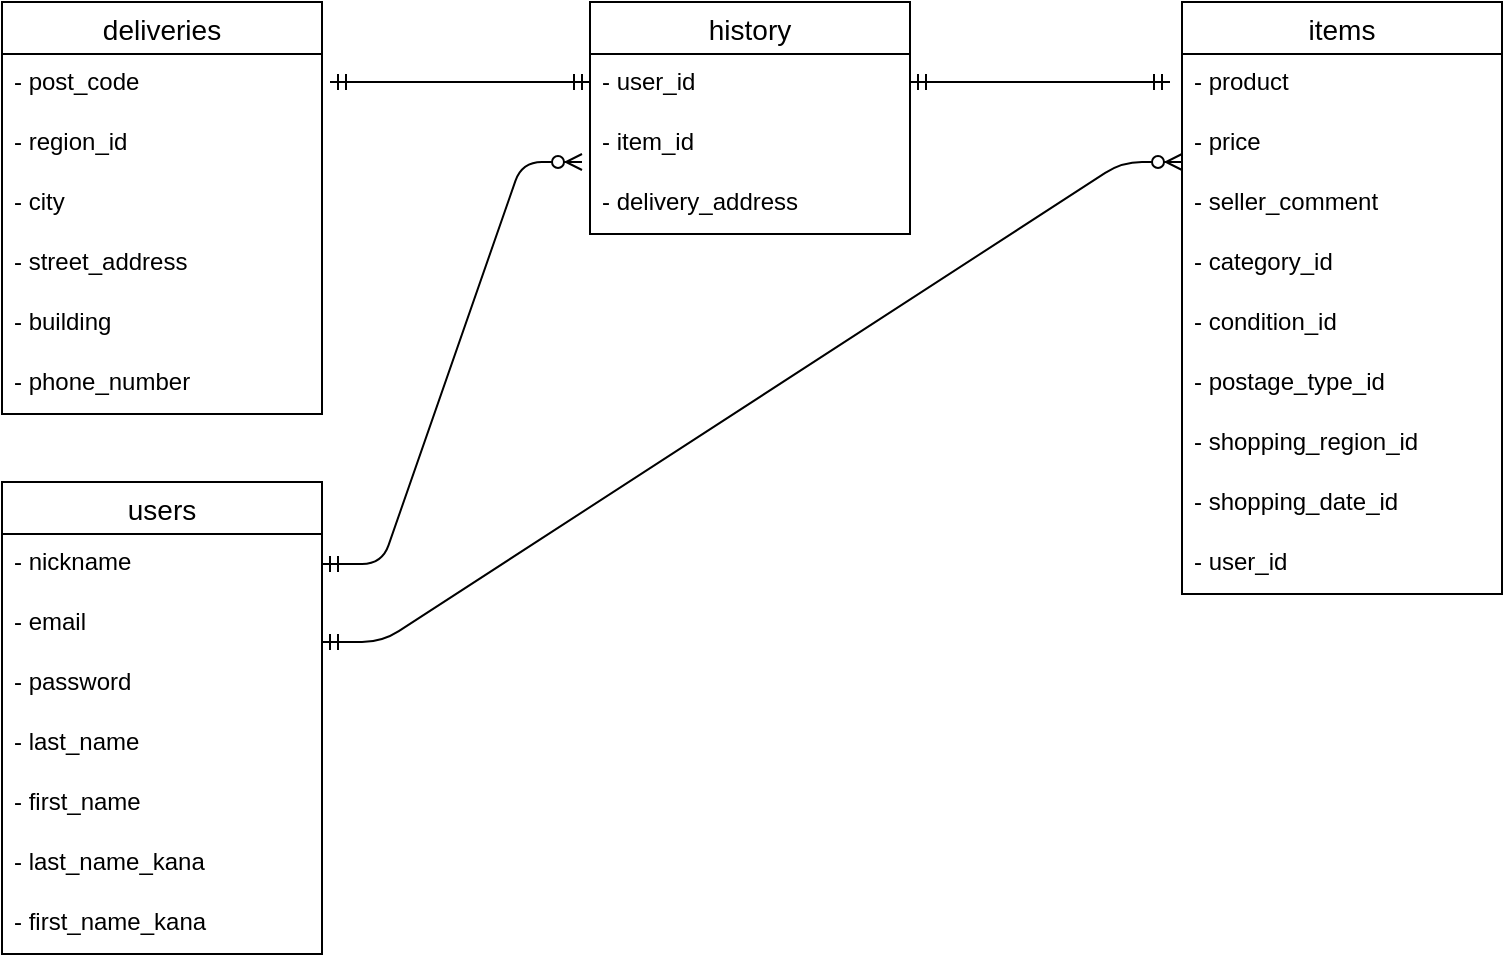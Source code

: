 <mxfile>
    <diagram id="tpBCkPBPPWNkwHJG2dz-" name="ページ1">
        <mxGraphModel dx="1130" dy="779" grid="1" gridSize="10" guides="1" tooltips="1" connect="1" arrows="1" fold="1" page="1" pageScale="1" pageWidth="827" pageHeight="1169" math="0" shadow="0">
            <root>
                <mxCell id="0"/>
                <mxCell id="1" parent="0"/>
                <mxCell id="Gim0EpA29cZEuP210Qib-1" value="users" style="swimlane;fontStyle=0;childLayout=stackLayout;horizontal=1;startSize=26;horizontalStack=0;resizeParent=1;resizeParentMax=0;resizeLast=0;collapsible=1;marginBottom=0;align=center;fontSize=14;" parent="1" vertex="1">
                    <mxGeometry x="40" y="280" width="160" height="236" as="geometry"/>
                </mxCell>
                <mxCell id="Gim0EpA29cZEuP210Qib-2" value="- nickname" style="text;strokeColor=none;fillColor=none;spacingLeft=4;spacingRight=4;overflow=hidden;rotatable=0;points=[[0,0.5],[1,0.5]];portConstraint=eastwest;fontSize=12;" parent="Gim0EpA29cZEuP210Qib-1" vertex="1">
                    <mxGeometry y="26" width="160" height="30" as="geometry"/>
                </mxCell>
                <mxCell id="Gim0EpA29cZEuP210Qib-3" value="- email" style="text;strokeColor=none;fillColor=none;spacingLeft=4;spacingRight=4;overflow=hidden;rotatable=0;points=[[0,0.5],[1,0.5]];portConstraint=eastwest;fontSize=12;" parent="Gim0EpA29cZEuP210Qib-1" vertex="1">
                    <mxGeometry y="56" width="160" height="30" as="geometry"/>
                </mxCell>
                <mxCell id="Gim0EpA29cZEuP210Qib-4" value="- password" style="text;strokeColor=none;fillColor=none;spacingLeft=4;spacingRight=4;overflow=hidden;rotatable=0;points=[[0,0.5],[1,0.5]];portConstraint=eastwest;fontSize=12;" parent="Gim0EpA29cZEuP210Qib-1" vertex="1">
                    <mxGeometry y="86" width="160" height="30" as="geometry"/>
                </mxCell>
                <mxCell id="Gim0EpA29cZEuP210Qib-5" value="- last_name   " style="text;strokeColor=none;fillColor=none;spacingLeft=4;spacingRight=4;overflow=hidden;rotatable=0;points=[[0,0.5],[1,0.5]];portConstraint=eastwest;fontSize=12;" parent="Gim0EpA29cZEuP210Qib-1" vertex="1">
                    <mxGeometry y="116" width="160" height="30" as="geometry"/>
                </mxCell>
                <mxCell id="Gim0EpA29cZEuP210Qib-6" value="- first_name" style="text;strokeColor=none;fillColor=none;spacingLeft=4;spacingRight=4;overflow=hidden;rotatable=0;points=[[0,0.5],[1,0.5]];portConstraint=eastwest;fontSize=12;" parent="Gim0EpA29cZEuP210Qib-1" vertex="1">
                    <mxGeometry y="146" width="160" height="30" as="geometry"/>
                </mxCell>
                <mxCell id="Gim0EpA29cZEuP210Qib-8" value="- last_name_kana" style="text;strokeColor=none;fillColor=none;spacingLeft=4;spacingRight=4;overflow=hidden;rotatable=0;points=[[0,0.5],[1,0.5]];portConstraint=eastwest;fontSize=12;" parent="Gim0EpA29cZEuP210Qib-1" vertex="1">
                    <mxGeometry y="176" width="160" height="30" as="geometry"/>
                </mxCell>
                <mxCell id="Gim0EpA29cZEuP210Qib-9" value="- first_name_kana" style="text;strokeColor=none;fillColor=none;spacingLeft=4;spacingRight=4;overflow=hidden;rotatable=0;points=[[0,0.5],[1,0.5]];portConstraint=eastwest;fontSize=12;" parent="Gim0EpA29cZEuP210Qib-1" vertex="1">
                    <mxGeometry y="206" width="160" height="30" as="geometry"/>
                </mxCell>
                <mxCell id="Gim0EpA29cZEuP210Qib-10" value="items" style="swimlane;fontStyle=0;childLayout=stackLayout;horizontal=1;startSize=26;horizontalStack=0;resizeParent=1;resizeParentMax=0;resizeLast=0;collapsible=1;marginBottom=0;align=center;fontSize=14;" parent="1" vertex="1">
                    <mxGeometry x="630" y="40" width="160" height="296" as="geometry"/>
                </mxCell>
                <mxCell id="Gim0EpA29cZEuP210Qib-11" value="- product" style="text;strokeColor=none;fillColor=none;spacingLeft=4;spacingRight=4;overflow=hidden;rotatable=0;points=[[0,0.5],[1,0.5]];portConstraint=eastwest;fontSize=12;" parent="Gim0EpA29cZEuP210Qib-10" vertex="1">
                    <mxGeometry y="26" width="160" height="30" as="geometry"/>
                </mxCell>
                <mxCell id="Gim0EpA29cZEuP210Qib-12" value="- price" style="text;strokeColor=none;fillColor=none;spacingLeft=4;spacingRight=4;overflow=hidden;rotatable=0;points=[[0,0.5],[1,0.5]];portConstraint=eastwest;fontSize=12;" parent="Gim0EpA29cZEuP210Qib-10" vertex="1">
                    <mxGeometry y="56" width="160" height="30" as="geometry"/>
                </mxCell>
                <mxCell id="Gim0EpA29cZEuP210Qib-13" value="- seller_comment" style="text;strokeColor=none;fillColor=none;spacingLeft=4;spacingRight=4;overflow=hidden;rotatable=0;points=[[0,0.5],[1,0.5]];portConstraint=eastwest;fontSize=12;" parent="Gim0EpA29cZEuP210Qib-10" vertex="1">
                    <mxGeometry y="86" width="160" height="30" as="geometry"/>
                </mxCell>
                <mxCell id="Gim0EpA29cZEuP210Qib-14" value="- category_id" style="text;strokeColor=none;fillColor=none;spacingLeft=4;spacingRight=4;overflow=hidden;rotatable=0;points=[[0,0.5],[1,0.5]];portConstraint=eastwest;fontSize=12;" parent="Gim0EpA29cZEuP210Qib-10" vertex="1">
                    <mxGeometry y="116" width="160" height="30" as="geometry"/>
                </mxCell>
                <mxCell id="Gim0EpA29cZEuP210Qib-15" value="- condition_id" style="text;strokeColor=none;fillColor=none;spacingLeft=4;spacingRight=4;overflow=hidden;rotatable=0;points=[[0,0.5],[1,0.5]];portConstraint=eastwest;fontSize=12;" parent="Gim0EpA29cZEuP210Qib-10" vertex="1">
                    <mxGeometry y="146" width="160" height="30" as="geometry"/>
                </mxCell>
                <mxCell id="Gim0EpA29cZEuP210Qib-17" value="- postage_type_id" style="text;strokeColor=none;fillColor=none;spacingLeft=4;spacingRight=4;overflow=hidden;rotatable=0;points=[[0,0.5],[1,0.5]];portConstraint=eastwest;fontSize=12;" parent="Gim0EpA29cZEuP210Qib-10" vertex="1">
                    <mxGeometry y="176" width="160" height="30" as="geometry"/>
                </mxCell>
                <mxCell id="2" value="- shopping_region_id" style="text;strokeColor=none;fillColor=none;spacingLeft=4;spacingRight=4;overflow=hidden;rotatable=0;points=[[0,0.5],[1,0.5]];portConstraint=eastwest;fontSize=12;" parent="Gim0EpA29cZEuP210Qib-10" vertex="1">
                    <mxGeometry y="206" width="160" height="30" as="geometry"/>
                </mxCell>
                <mxCell id="3" value="- shopping_date_id" style="text;strokeColor=none;fillColor=none;spacingLeft=4;spacingRight=4;overflow=hidden;rotatable=0;points=[[0,0.5],[1,0.5]];portConstraint=eastwest;fontSize=12;" parent="Gim0EpA29cZEuP210Qib-10" vertex="1">
                    <mxGeometry y="236" width="160" height="30" as="geometry"/>
                </mxCell>
                <mxCell id="15" value="- user_id" style="text;strokeColor=none;fillColor=none;spacingLeft=4;spacingRight=4;overflow=hidden;rotatable=0;points=[[0,0.5],[1,0.5]];portConstraint=eastwest;fontSize=12;" parent="Gim0EpA29cZEuP210Qib-10" vertex="1">
                    <mxGeometry y="266" width="160" height="30" as="geometry"/>
                </mxCell>
                <mxCell id="4" value="deliveries" style="swimlane;fontStyle=0;childLayout=stackLayout;horizontal=1;startSize=26;horizontalStack=0;resizeParent=1;resizeParentMax=0;resizeLast=0;collapsible=1;marginBottom=0;align=center;fontSize=14;" parent="1" vertex="1">
                    <mxGeometry x="40" y="40" width="160" height="206" as="geometry"/>
                </mxCell>
                <mxCell id="5" value="- post_code" style="text;strokeColor=none;fillColor=none;spacingLeft=4;spacingRight=4;overflow=hidden;rotatable=0;points=[[0,0.5],[1,0.5]];portConstraint=eastwest;fontSize=12;" parent="4" vertex="1">
                    <mxGeometry y="26" width="160" height="30" as="geometry"/>
                </mxCell>
                <mxCell id="6" value="- region_id" style="text;strokeColor=none;fillColor=none;spacingLeft=4;spacingRight=4;overflow=hidden;rotatable=0;points=[[0,0.5],[1,0.5]];portConstraint=eastwest;fontSize=12;" parent="4" vertex="1">
                    <mxGeometry y="56" width="160" height="30" as="geometry"/>
                </mxCell>
                <mxCell id="7" value="- city " style="text;strokeColor=none;fillColor=none;spacingLeft=4;spacingRight=4;overflow=hidden;rotatable=0;points=[[0,0.5],[1,0.5]];portConstraint=eastwest;fontSize=12;" parent="4" vertex="1">
                    <mxGeometry y="86" width="160" height="30" as="geometry"/>
                </mxCell>
                <mxCell id="8" value="- street_address" style="text;strokeColor=none;fillColor=none;spacingLeft=4;spacingRight=4;overflow=hidden;rotatable=0;points=[[0,0.5],[1,0.5]];portConstraint=eastwest;fontSize=12;" parent="4" vertex="1">
                    <mxGeometry y="116" width="160" height="30" as="geometry"/>
                </mxCell>
                <mxCell id="9" value="- building" style="text;strokeColor=none;fillColor=none;spacingLeft=4;spacingRight=4;overflow=hidden;rotatable=0;points=[[0,0.5],[1,0.5]];portConstraint=eastwest;fontSize=12;" parent="4" vertex="1">
                    <mxGeometry y="146" width="160" height="30" as="geometry"/>
                </mxCell>
                <mxCell id="10" value="- phone_number" style="text;strokeColor=none;fillColor=none;spacingLeft=4;spacingRight=4;overflow=hidden;rotatable=0;points=[[0,0.5],[1,0.5]];portConstraint=eastwest;fontSize=12;" parent="4" vertex="1">
                    <mxGeometry y="176" width="160" height="30" as="geometry"/>
                </mxCell>
                <mxCell id="31" value="history" style="swimlane;fontStyle=0;childLayout=stackLayout;horizontal=1;startSize=26;horizontalStack=0;resizeParent=1;resizeParentMax=0;resizeLast=0;collapsible=1;marginBottom=0;align=center;fontSize=14;" vertex="1" parent="1">
                    <mxGeometry x="334" y="40" width="160" height="116" as="geometry"/>
                </mxCell>
                <mxCell id="32" value="- user_id" style="text;strokeColor=none;fillColor=none;spacingLeft=4;spacingRight=4;overflow=hidden;rotatable=0;points=[[0,0.5],[1,0.5]];portConstraint=eastwest;fontSize=12;" vertex="1" parent="31">
                    <mxGeometry y="26" width="160" height="30" as="geometry"/>
                </mxCell>
                <mxCell id="33" value="- item_id" style="text;strokeColor=none;fillColor=none;spacingLeft=4;spacingRight=4;overflow=hidden;rotatable=0;points=[[0,0.5],[1,0.5]];portConstraint=eastwest;fontSize=12;" vertex="1" parent="31">
                    <mxGeometry y="56" width="160" height="30" as="geometry"/>
                </mxCell>
                <mxCell id="34" value="- delivery_address" style="text;strokeColor=none;fillColor=none;spacingLeft=4;spacingRight=4;overflow=hidden;rotatable=0;points=[[0,0.5],[1,0.5]];portConstraint=eastwest;fontSize=12;" vertex="1" parent="31">
                    <mxGeometry y="86" width="160" height="30" as="geometry"/>
                </mxCell>
                <mxCell id="39" value="" style="edgeStyle=entityRelationEdgeStyle;fontSize=12;html=1;endArrow=ERmandOne;startArrow=ERmandOne;" edge="1" parent="1">
                    <mxGeometry width="100" height="100" relative="1" as="geometry">
                        <mxPoint x="204" y="80" as="sourcePoint"/>
                        <mxPoint x="334" y="80" as="targetPoint"/>
                    </mxGeometry>
                </mxCell>
                <mxCell id="40" value="" style="edgeStyle=entityRelationEdgeStyle;fontSize=12;html=1;endArrow=ERmandOne;startArrow=ERmandOne;" edge="1" parent="1">
                    <mxGeometry width="100" height="100" relative="1" as="geometry">
                        <mxPoint x="494" y="80" as="sourcePoint"/>
                        <mxPoint x="624" y="80" as="targetPoint"/>
                    </mxGeometry>
                </mxCell>
                <mxCell id="41" value="" style="edgeStyle=entityRelationEdgeStyle;fontSize=12;html=1;endArrow=ERzeroToMany;startArrow=ERmandOne;exitX=1;exitY=0.5;exitDx=0;exitDy=0;" edge="1" parent="1" source="Gim0EpA29cZEuP210Qib-2">
                    <mxGeometry width="100" height="100" relative="1" as="geometry">
                        <mxPoint x="200" y="440" as="sourcePoint"/>
                        <mxPoint x="330" y="120" as="targetPoint"/>
                    </mxGeometry>
                </mxCell>
                <mxCell id="42" value="" style="edgeStyle=entityRelationEdgeStyle;fontSize=12;html=1;endArrow=ERzeroToMany;startArrow=ERmandOne;" edge="1" parent="1">
                    <mxGeometry width="100" height="100" relative="1" as="geometry">
                        <mxPoint x="200" y="360" as="sourcePoint"/>
                        <mxPoint x="630" y="120" as="targetPoint"/>
                    </mxGeometry>
                </mxCell>
            </root>
        </mxGraphModel>
    </diagram>
</mxfile>